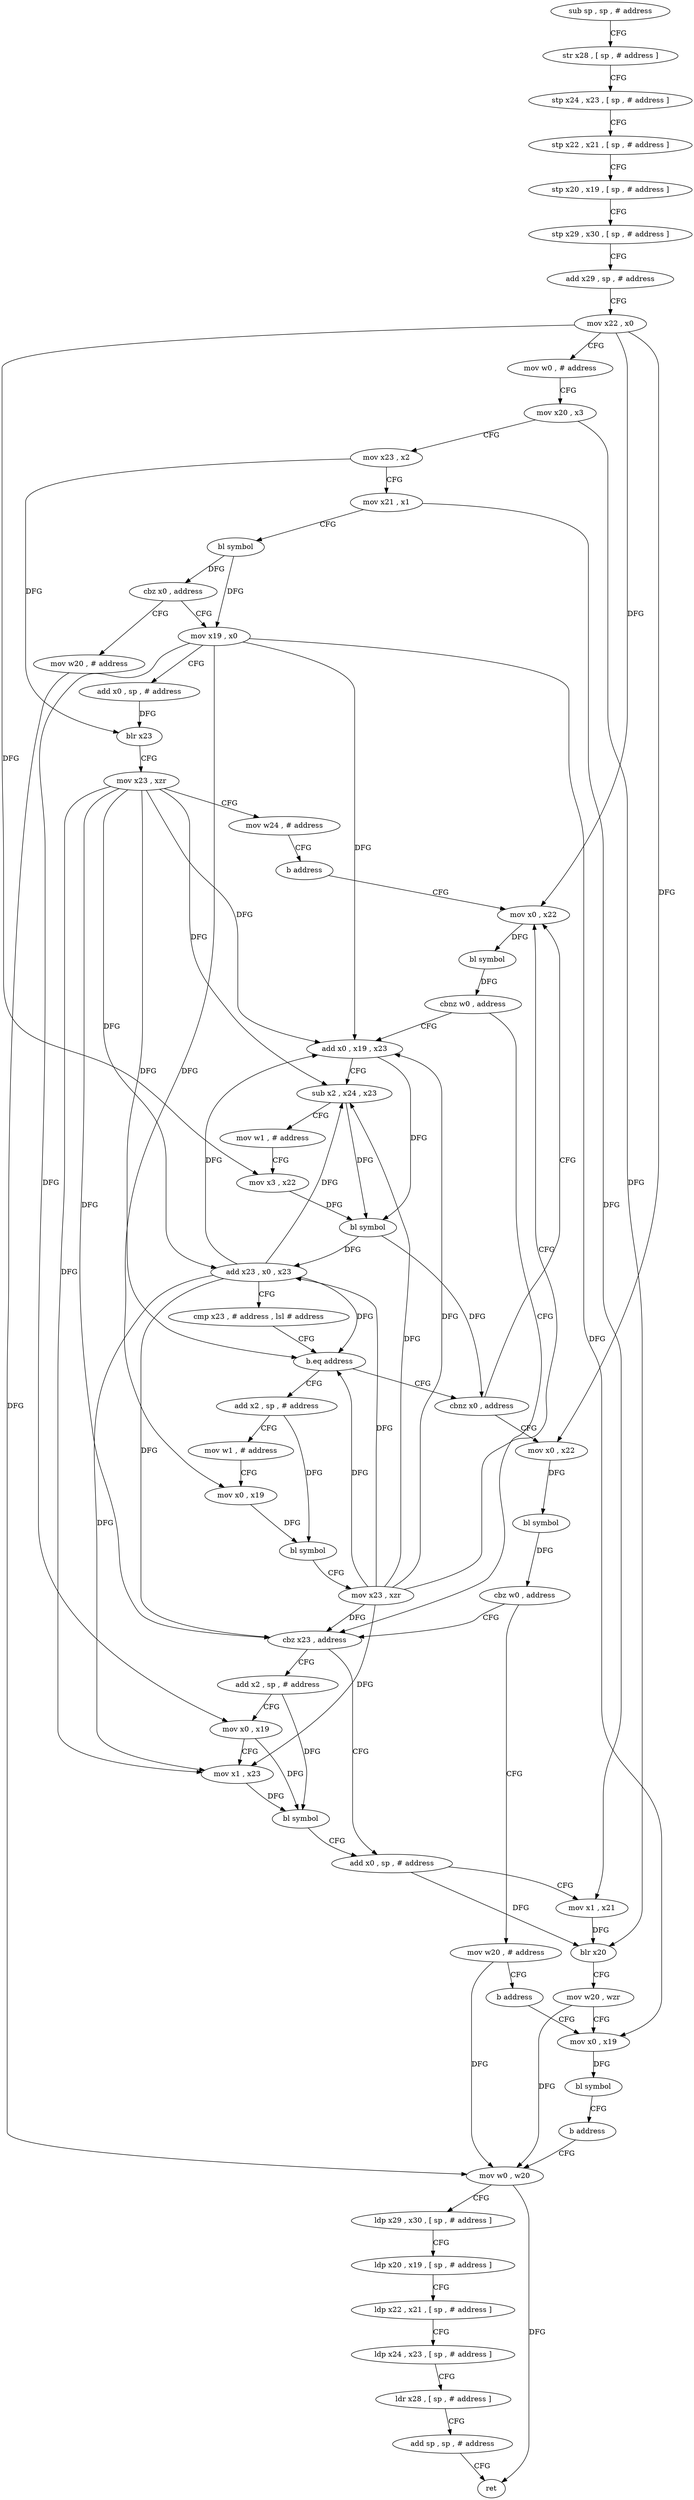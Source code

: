 digraph "func" {
"4242712" [label = "sub sp , sp , # address" ]
"4242716" [label = "str x28 , [ sp , # address ]" ]
"4242720" [label = "stp x24 , x23 , [ sp , # address ]" ]
"4242724" [label = "stp x22 , x21 , [ sp , # address ]" ]
"4242728" [label = "stp x20 , x19 , [ sp , # address ]" ]
"4242732" [label = "stp x29 , x30 , [ sp , # address ]" ]
"4242736" [label = "add x29 , sp , # address" ]
"4242740" [label = "mov x22 , x0" ]
"4242744" [label = "mov w0 , # address" ]
"4242748" [label = "mov x20 , x3" ]
"4242752" [label = "mov x23 , x2" ]
"4242756" [label = "mov x21 , x1" ]
"4242760" [label = "bl symbol" ]
"4242764" [label = "cbz x0 , address" ]
"4242928" [label = "mov w20 , # address" ]
"4242768" [label = "mov x19 , x0" ]
"4242932" [label = "mov w0 , w20" ]
"4242772" [label = "add x0 , sp , # address" ]
"4242776" [label = "blr x23" ]
"4242780" [label = "mov x23 , xzr" ]
"4242784" [label = "mov w24 , # address" ]
"4242788" [label = "b address" ]
"4242812" [label = "mov x0 , x22" ]
"4242816" [label = "bl symbol" ]
"4242820" [label = "cbnz w0 , address" ]
"4242880" [label = "cbz x23 , address" ]
"4242824" [label = "add x0 , x19 , x23" ]
"4242900" [label = "add x0 , sp , # address" ]
"4242884" [label = "add x2 , sp , # address" ]
"4242828" [label = "sub x2 , x24 , x23" ]
"4242832" [label = "mov w1 , # address" ]
"4242836" [label = "mov x3 , x22" ]
"4242840" [label = "bl symbol" ]
"4242844" [label = "add x23 , x0 , x23" ]
"4242848" [label = "cmp x23 , # address , lsl # address" ]
"4242852" [label = "b.eq address" ]
"4242792" [label = "add x2 , sp , # address" ]
"4242856" [label = "cbnz x0 , address" ]
"4242904" [label = "mov x1 , x21" ]
"4242908" [label = "blr x20" ]
"4242912" [label = "mov w20 , wzr" ]
"4242916" [label = "mov x0 , x19" ]
"4242888" [label = "mov x0 , x19" ]
"4242892" [label = "mov x1 , x23" ]
"4242896" [label = "bl symbol" ]
"4242796" [label = "mov w1 , # address" ]
"4242800" [label = "mov x0 , x19" ]
"4242804" [label = "bl symbol" ]
"4242808" [label = "mov x23 , xzr" ]
"4242860" [label = "mov x0 , x22" ]
"4242936" [label = "ldp x29 , x30 , [ sp , # address ]" ]
"4242940" [label = "ldp x20 , x19 , [ sp , # address ]" ]
"4242944" [label = "ldp x22 , x21 , [ sp , # address ]" ]
"4242948" [label = "ldp x24 , x23 , [ sp , # address ]" ]
"4242952" [label = "ldr x28 , [ sp , # address ]" ]
"4242956" [label = "add sp , sp , # address" ]
"4242960" [label = "ret" ]
"4242864" [label = "bl symbol" ]
"4242868" [label = "cbz w0 , address" ]
"4242872" [label = "mov w20 , # address" ]
"4242876" [label = "b address" ]
"4242920" [label = "bl symbol" ]
"4242924" [label = "b address" ]
"4242712" -> "4242716" [ label = "CFG" ]
"4242716" -> "4242720" [ label = "CFG" ]
"4242720" -> "4242724" [ label = "CFG" ]
"4242724" -> "4242728" [ label = "CFG" ]
"4242728" -> "4242732" [ label = "CFG" ]
"4242732" -> "4242736" [ label = "CFG" ]
"4242736" -> "4242740" [ label = "CFG" ]
"4242740" -> "4242744" [ label = "CFG" ]
"4242740" -> "4242812" [ label = "DFG" ]
"4242740" -> "4242836" [ label = "DFG" ]
"4242740" -> "4242860" [ label = "DFG" ]
"4242744" -> "4242748" [ label = "CFG" ]
"4242748" -> "4242752" [ label = "CFG" ]
"4242748" -> "4242908" [ label = "DFG" ]
"4242752" -> "4242756" [ label = "CFG" ]
"4242752" -> "4242776" [ label = "DFG" ]
"4242756" -> "4242760" [ label = "CFG" ]
"4242756" -> "4242904" [ label = "DFG" ]
"4242760" -> "4242764" [ label = "DFG" ]
"4242760" -> "4242768" [ label = "DFG" ]
"4242764" -> "4242928" [ label = "CFG" ]
"4242764" -> "4242768" [ label = "CFG" ]
"4242928" -> "4242932" [ label = "DFG" ]
"4242768" -> "4242772" [ label = "CFG" ]
"4242768" -> "4242824" [ label = "DFG" ]
"4242768" -> "4242888" [ label = "DFG" ]
"4242768" -> "4242800" [ label = "DFG" ]
"4242768" -> "4242916" [ label = "DFG" ]
"4242932" -> "4242936" [ label = "CFG" ]
"4242932" -> "4242960" [ label = "DFG" ]
"4242772" -> "4242776" [ label = "DFG" ]
"4242776" -> "4242780" [ label = "CFG" ]
"4242780" -> "4242784" [ label = "CFG" ]
"4242780" -> "4242880" [ label = "DFG" ]
"4242780" -> "4242824" [ label = "DFG" ]
"4242780" -> "4242828" [ label = "DFG" ]
"4242780" -> "4242844" [ label = "DFG" ]
"4242780" -> "4242852" [ label = "DFG" ]
"4242780" -> "4242892" [ label = "DFG" ]
"4242784" -> "4242788" [ label = "CFG" ]
"4242788" -> "4242812" [ label = "CFG" ]
"4242812" -> "4242816" [ label = "DFG" ]
"4242816" -> "4242820" [ label = "DFG" ]
"4242820" -> "4242880" [ label = "CFG" ]
"4242820" -> "4242824" [ label = "CFG" ]
"4242880" -> "4242900" [ label = "CFG" ]
"4242880" -> "4242884" [ label = "CFG" ]
"4242824" -> "4242828" [ label = "CFG" ]
"4242824" -> "4242840" [ label = "DFG" ]
"4242900" -> "4242904" [ label = "CFG" ]
"4242900" -> "4242908" [ label = "DFG" ]
"4242884" -> "4242888" [ label = "CFG" ]
"4242884" -> "4242896" [ label = "DFG" ]
"4242828" -> "4242832" [ label = "CFG" ]
"4242828" -> "4242840" [ label = "DFG" ]
"4242832" -> "4242836" [ label = "CFG" ]
"4242836" -> "4242840" [ label = "DFG" ]
"4242840" -> "4242844" [ label = "DFG" ]
"4242840" -> "4242856" [ label = "DFG" ]
"4242844" -> "4242848" [ label = "CFG" ]
"4242844" -> "4242880" [ label = "DFG" ]
"4242844" -> "4242824" [ label = "DFG" ]
"4242844" -> "4242828" [ label = "DFG" ]
"4242844" -> "4242852" [ label = "DFG" ]
"4242844" -> "4242892" [ label = "DFG" ]
"4242848" -> "4242852" [ label = "CFG" ]
"4242852" -> "4242792" [ label = "CFG" ]
"4242852" -> "4242856" [ label = "CFG" ]
"4242792" -> "4242796" [ label = "CFG" ]
"4242792" -> "4242804" [ label = "DFG" ]
"4242856" -> "4242812" [ label = "CFG" ]
"4242856" -> "4242860" [ label = "CFG" ]
"4242904" -> "4242908" [ label = "DFG" ]
"4242908" -> "4242912" [ label = "CFG" ]
"4242912" -> "4242916" [ label = "CFG" ]
"4242912" -> "4242932" [ label = "DFG" ]
"4242916" -> "4242920" [ label = "DFG" ]
"4242888" -> "4242892" [ label = "CFG" ]
"4242888" -> "4242896" [ label = "DFG" ]
"4242892" -> "4242896" [ label = "DFG" ]
"4242896" -> "4242900" [ label = "CFG" ]
"4242796" -> "4242800" [ label = "CFG" ]
"4242800" -> "4242804" [ label = "DFG" ]
"4242804" -> "4242808" [ label = "CFG" ]
"4242808" -> "4242812" [ label = "CFG" ]
"4242808" -> "4242880" [ label = "DFG" ]
"4242808" -> "4242824" [ label = "DFG" ]
"4242808" -> "4242828" [ label = "DFG" ]
"4242808" -> "4242844" [ label = "DFG" ]
"4242808" -> "4242852" [ label = "DFG" ]
"4242808" -> "4242892" [ label = "DFG" ]
"4242860" -> "4242864" [ label = "DFG" ]
"4242936" -> "4242940" [ label = "CFG" ]
"4242940" -> "4242944" [ label = "CFG" ]
"4242944" -> "4242948" [ label = "CFG" ]
"4242948" -> "4242952" [ label = "CFG" ]
"4242952" -> "4242956" [ label = "CFG" ]
"4242956" -> "4242960" [ label = "CFG" ]
"4242864" -> "4242868" [ label = "DFG" ]
"4242868" -> "4242880" [ label = "CFG" ]
"4242868" -> "4242872" [ label = "CFG" ]
"4242872" -> "4242876" [ label = "CFG" ]
"4242872" -> "4242932" [ label = "DFG" ]
"4242876" -> "4242916" [ label = "CFG" ]
"4242920" -> "4242924" [ label = "CFG" ]
"4242924" -> "4242932" [ label = "CFG" ]
}
